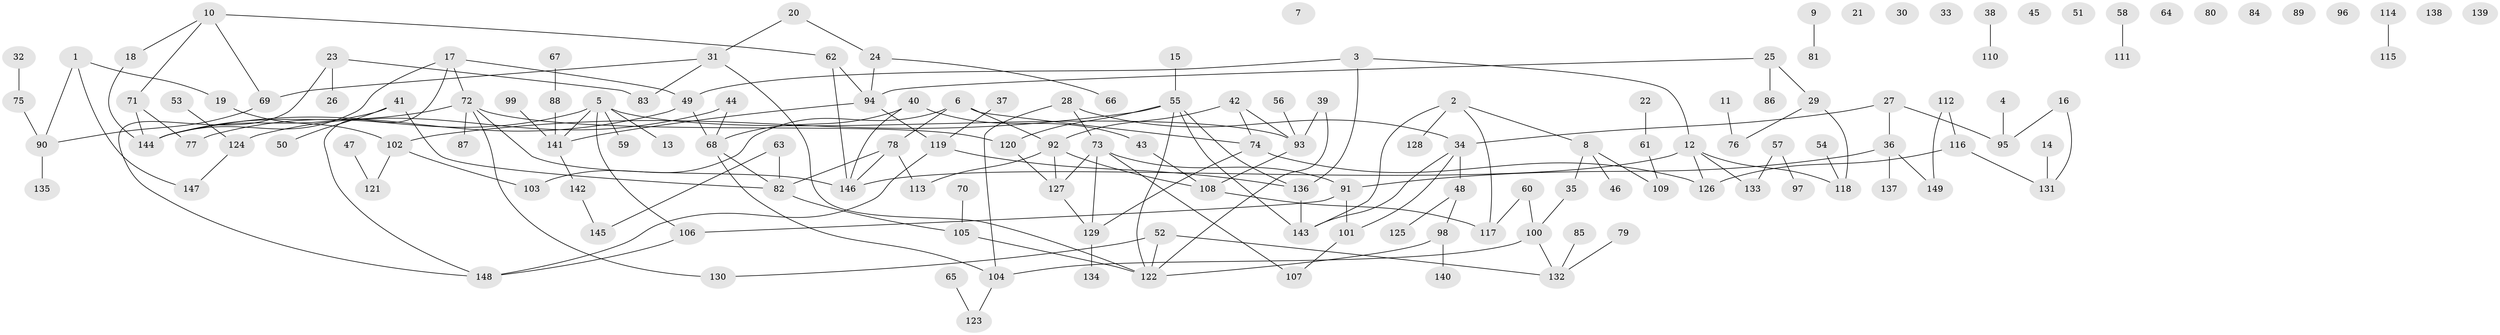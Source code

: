 // coarse degree distribution, {4: 0.12698412698412698, 6: 0.047619047619047616, 10: 0.015873015873015872, 1: 0.19047619047619047, 0: 0.2698412698412698, 5: 0.1111111111111111, 7: 0.015873015873015872, 2: 0.12698412698412698, 9: 0.031746031746031744, 3: 0.06349206349206349}
// Generated by graph-tools (version 1.1) at 2025/16/03/04/25 18:16:35]
// undirected, 149 vertices, 178 edges
graph export_dot {
graph [start="1"]
  node [color=gray90,style=filled];
  1;
  2;
  3;
  4;
  5;
  6;
  7;
  8;
  9;
  10;
  11;
  12;
  13;
  14;
  15;
  16;
  17;
  18;
  19;
  20;
  21;
  22;
  23;
  24;
  25;
  26;
  27;
  28;
  29;
  30;
  31;
  32;
  33;
  34;
  35;
  36;
  37;
  38;
  39;
  40;
  41;
  42;
  43;
  44;
  45;
  46;
  47;
  48;
  49;
  50;
  51;
  52;
  53;
  54;
  55;
  56;
  57;
  58;
  59;
  60;
  61;
  62;
  63;
  64;
  65;
  66;
  67;
  68;
  69;
  70;
  71;
  72;
  73;
  74;
  75;
  76;
  77;
  78;
  79;
  80;
  81;
  82;
  83;
  84;
  85;
  86;
  87;
  88;
  89;
  90;
  91;
  92;
  93;
  94;
  95;
  96;
  97;
  98;
  99;
  100;
  101;
  102;
  103;
  104;
  105;
  106;
  107;
  108;
  109;
  110;
  111;
  112;
  113;
  114;
  115;
  116;
  117;
  118;
  119;
  120;
  121;
  122;
  123;
  124;
  125;
  126;
  127;
  128;
  129;
  130;
  131;
  132;
  133;
  134;
  135;
  136;
  137;
  138;
  139;
  140;
  141;
  142;
  143;
  144;
  145;
  146;
  147;
  148;
  149;
  1 -- 19;
  1 -- 90;
  1 -- 147;
  2 -- 8;
  2 -- 117;
  2 -- 128;
  2 -- 143;
  3 -- 12;
  3 -- 49;
  3 -- 136;
  4 -- 95;
  5 -- 13;
  5 -- 59;
  5 -- 77;
  5 -- 93;
  5 -- 106;
  5 -- 141;
  6 -- 74;
  6 -- 78;
  6 -- 92;
  6 -- 103;
  8 -- 35;
  8 -- 46;
  8 -- 109;
  9 -- 81;
  10 -- 18;
  10 -- 62;
  10 -- 69;
  10 -- 71;
  11 -- 76;
  12 -- 118;
  12 -- 126;
  12 -- 133;
  12 -- 146;
  14 -- 131;
  15 -- 55;
  16 -- 95;
  16 -- 131;
  17 -- 49;
  17 -- 72;
  17 -- 144;
  17 -- 148;
  18 -- 144;
  19 -- 102;
  20 -- 24;
  20 -- 31;
  22 -- 61;
  23 -- 26;
  23 -- 83;
  23 -- 148;
  24 -- 66;
  24 -- 94;
  25 -- 29;
  25 -- 86;
  25 -- 94;
  27 -- 34;
  27 -- 36;
  27 -- 95;
  28 -- 34;
  28 -- 73;
  28 -- 104;
  29 -- 76;
  29 -- 118;
  31 -- 69;
  31 -- 83;
  31 -- 122;
  32 -- 75;
  34 -- 48;
  34 -- 101;
  34 -- 143;
  35 -- 100;
  36 -- 91;
  36 -- 137;
  36 -- 149;
  37 -- 119;
  38 -- 110;
  39 -- 93;
  39 -- 122;
  40 -- 43;
  40 -- 68;
  40 -- 146;
  41 -- 50;
  41 -- 82;
  41 -- 144;
  42 -- 74;
  42 -- 92;
  42 -- 93;
  43 -- 108;
  44 -- 68;
  44 -- 124;
  47 -- 121;
  48 -- 98;
  48 -- 125;
  49 -- 68;
  49 -- 144;
  52 -- 122;
  52 -- 130;
  52 -- 132;
  53 -- 124;
  54 -- 118;
  55 -- 102;
  55 -- 120;
  55 -- 122;
  55 -- 136;
  55 -- 143;
  56 -- 93;
  57 -- 97;
  57 -- 133;
  58 -- 111;
  60 -- 100;
  60 -- 117;
  61 -- 109;
  62 -- 94;
  62 -- 146;
  63 -- 82;
  63 -- 145;
  65 -- 123;
  67 -- 88;
  68 -- 82;
  68 -- 104;
  69 -- 90;
  70 -- 105;
  71 -- 77;
  71 -- 144;
  72 -- 87;
  72 -- 120;
  72 -- 130;
  72 -- 144;
  72 -- 146;
  73 -- 91;
  73 -- 107;
  73 -- 127;
  73 -- 129;
  74 -- 126;
  74 -- 129;
  75 -- 90;
  78 -- 82;
  78 -- 113;
  78 -- 146;
  79 -- 132;
  82 -- 105;
  85 -- 132;
  88 -- 141;
  90 -- 135;
  91 -- 101;
  91 -- 106;
  92 -- 108;
  92 -- 113;
  92 -- 127;
  93 -- 108;
  94 -- 119;
  94 -- 141;
  98 -- 122;
  98 -- 140;
  99 -- 141;
  100 -- 104;
  100 -- 132;
  101 -- 107;
  102 -- 103;
  102 -- 121;
  104 -- 123;
  105 -- 122;
  106 -- 148;
  108 -- 117;
  112 -- 116;
  112 -- 149;
  114 -- 115;
  116 -- 126;
  116 -- 131;
  119 -- 136;
  119 -- 148;
  120 -- 127;
  124 -- 147;
  127 -- 129;
  129 -- 134;
  136 -- 143;
  141 -- 142;
  142 -- 145;
}

